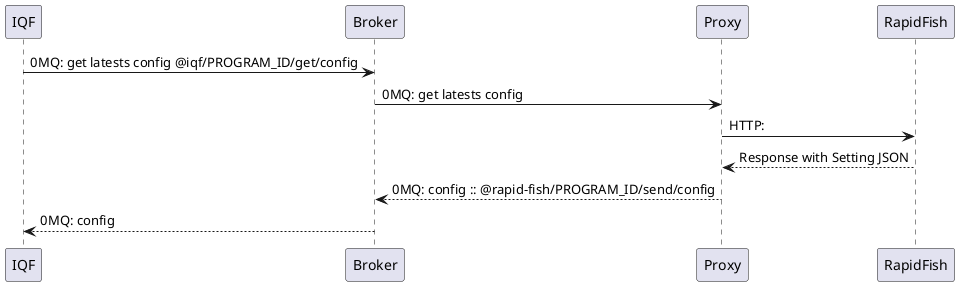 @startuml
  IQF -> Broker: 0MQ: get latests config @iqf/PROGRAM_ID/get/config
  Broker -> Proxy: 0MQ: get latests config
  Proxy -> RapidFish: HTTP:
  RapidFish --> Proxy: Response with Setting JSON
  Proxy --> Broker: 0MQ: config :: @rapid-fish/PROGRAM_ID/send/config
  Broker --> IQF: 0MQ: config
@enduml
